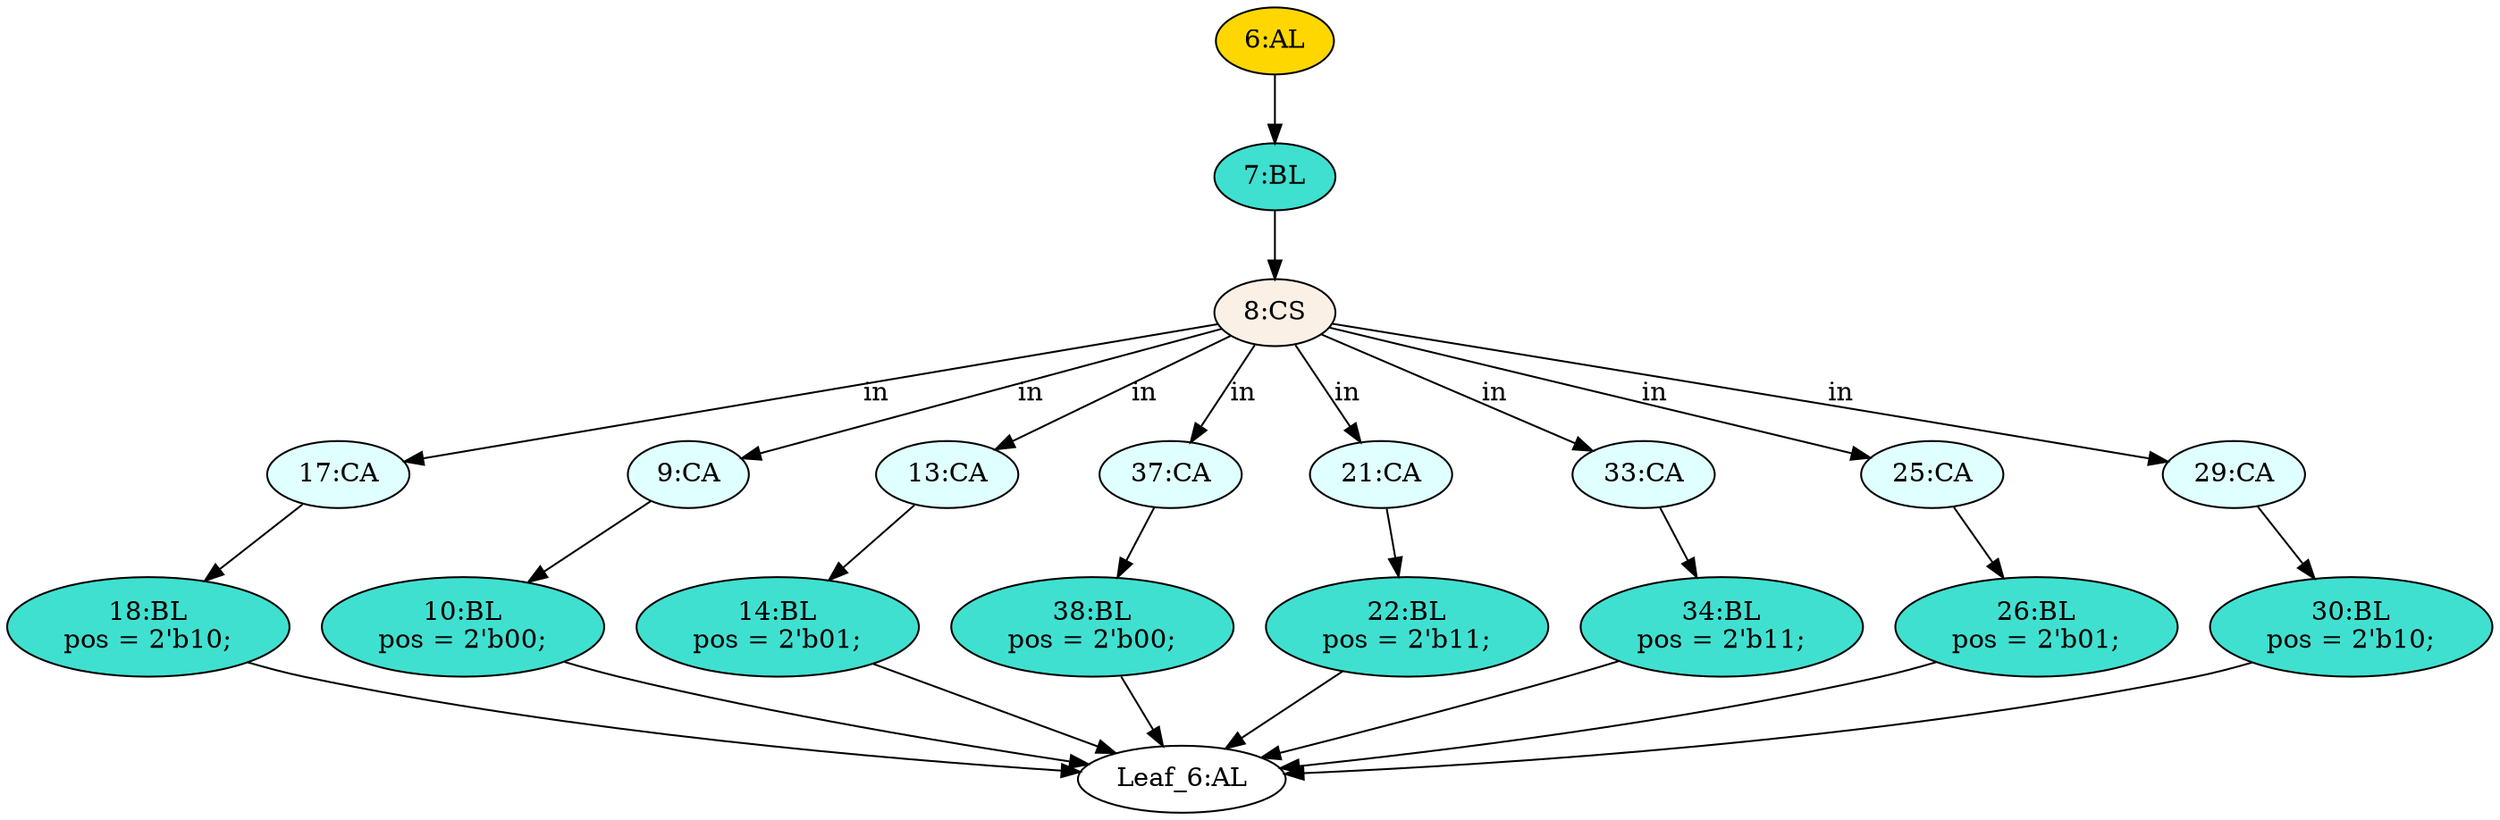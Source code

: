 strict digraph "compose( ,  )" {
	node [label="\N"];
	"17:CA"	[ast="<pyverilog.vparser.ast.Case object at 0x7f3d4e74eed0>",
		fillcolor=lightcyan,
		label="17:CA",
		statements="[]",
		style=filled,
		typ=Case];
	"18:BL"	[ast="<pyverilog.vparser.ast.Block object at 0x7f3d4e74ec10>",
		fillcolor=turquoise,
		label="18:BL
pos = 2'b10;",
		statements="[<pyverilog.vparser.ast.BlockingSubstitution object at 0x7f3d4e74e510>]",
		style=filled,
		typ=Block];
	"17:CA" -> "18:BL"	[cond="[]",
		lineno=None];
	"22:BL"	[ast="<pyverilog.vparser.ast.Block object at 0x7f3d4e7bd650>",
		fillcolor=turquoise,
		label="22:BL
pos = 2'b11;",
		statements="[<pyverilog.vparser.ast.BlockingSubstitution object at 0x7f3d4e7bd510>]",
		style=filled,
		typ=Block];
	"Leaf_6:AL"	[def_var="['pos']",
		label="Leaf_6:AL"];
	"22:BL" -> "Leaf_6:AL"	[cond="[]",
		lineno=None];
	"18:BL" -> "Leaf_6:AL"	[cond="[]",
		lineno=None];
	"38:BL"	[ast="<pyverilog.vparser.ast.Block object at 0x7f3d4e658690>",
		fillcolor=turquoise,
		label="38:BL
pos = 2'b00;",
		statements="[<pyverilog.vparser.ast.BlockingSubstitution object at 0x7f3d4e658950>]",
		style=filled,
		typ=Block];
	"38:BL" -> "Leaf_6:AL"	[cond="[]",
		lineno=None];
	"6:AL"	[ast="<pyverilog.vparser.ast.Always object at 0x7f3d4ea75110>",
		clk_sens=False,
		fillcolor=gold,
		label="6:AL",
		sens="[]",
		statements="[]",
		style=filled,
		typ=Always,
		use_var="['in']"];
	"7:BL"	[ast="<pyverilog.vparser.ast.Block object at 0x7f3d4e7aa090>",
		fillcolor=turquoise,
		label="7:BL",
		statements="[]",
		style=filled,
		typ=Block];
	"6:AL" -> "7:BL"	[cond="[]",
		lineno=None];
	"9:CA"	[ast="<pyverilog.vparser.ast.Case object at 0x7f3d4e743690>",
		fillcolor=lightcyan,
		label="9:CA",
		statements="[]",
		style=filled,
		typ=Case];
	"10:BL"	[ast="<pyverilog.vparser.ast.Block object at 0x7f3d4ea756d0>",
		fillcolor=turquoise,
		label="10:BL
pos = 2'b00;",
		statements="[<pyverilog.vparser.ast.BlockingSubstitution object at 0x7f3d4e756790>]",
		style=filled,
		typ=Block];
	"9:CA" -> "10:BL"	[cond="[]",
		lineno=None];
	"34:BL"	[ast="<pyverilog.vparser.ast.Block object at 0x7f3d4ea608d0>",
		fillcolor=turquoise,
		label="34:BL
pos = 2'b11;",
		statements="[<pyverilog.vparser.ast.BlockingSubstitution object at 0x7f3d4ea60d50>]",
		style=filled,
		typ=Block];
	"34:BL" -> "Leaf_6:AL"	[cond="[]",
		lineno=None];
	"13:CA"	[ast="<pyverilog.vparser.ast.Case object at 0x7f3d4e7a3150>",
		fillcolor=lightcyan,
		label="13:CA",
		statements="[]",
		style=filled,
		typ=Case];
	"14:BL"	[ast="<pyverilog.vparser.ast.Block object at 0x7f3d4e7a3e50>",
		fillcolor=turquoise,
		label="14:BL
pos = 2'b01;",
		statements="[<pyverilog.vparser.ast.BlockingSubstitution object at 0x7f3d4e7a3650>]",
		style=filled,
		typ=Block];
	"13:CA" -> "14:BL"	[cond="[]",
		lineno=None];
	"26:BL"	[ast="<pyverilog.vparser.ast.Block object at 0x7f3d4e7a6190>",
		fillcolor=turquoise,
		label="26:BL
pos = 2'b01;",
		statements="[<pyverilog.vparser.ast.BlockingSubstitution object at 0x7f3d4e7a6490>]",
		style=filled,
		typ=Block];
	"26:BL" -> "Leaf_6:AL"	[cond="[]",
		lineno=None];
	"37:CA"	[ast="<pyverilog.vparser.ast.Case object at 0x7f3d4e658310>",
		fillcolor=lightcyan,
		label="37:CA",
		statements="[]",
		style=filled,
		typ=Case];
	"37:CA" -> "38:BL"	[cond="[]",
		lineno=None];
	"14:BL" -> "Leaf_6:AL"	[cond="[]",
		lineno=None];
	"8:CS"	[ast="<pyverilog.vparser.ast.CaseStatement object at 0x7f3d4e7c6550>",
		fillcolor=linen,
		label="8:CS",
		statements="[]",
		style=filled,
		typ=CaseStatement];
	"8:CS" -> "17:CA"	[cond="['in']",
		label=in,
		lineno=8];
	"8:CS" -> "9:CA"	[cond="['in']",
		label=in,
		lineno=8];
	"8:CS" -> "13:CA"	[cond="['in']",
		label=in,
		lineno=8];
	"8:CS" -> "37:CA"	[cond="['in']",
		label=in,
		lineno=8];
	"21:CA"	[ast="<pyverilog.vparser.ast.Case object at 0x7f3d4e7b1690>",
		fillcolor=lightcyan,
		label="21:CA",
		statements="[]",
		style=filled,
		typ=Case];
	"8:CS" -> "21:CA"	[cond="['in']",
		label=in,
		lineno=8];
	"33:CA"	[ast="<pyverilog.vparser.ast.Case object at 0x7f3d4ea60fd0>",
		fillcolor=lightcyan,
		label="33:CA",
		statements="[]",
		style=filled,
		typ=Case];
	"8:CS" -> "33:CA"	[cond="['in']",
		label=in,
		lineno=8];
	"25:CA"	[ast="<pyverilog.vparser.ast.Case object at 0x7f3d4e7a6790>",
		fillcolor=lightcyan,
		label="25:CA",
		statements="[]",
		style=filled,
		typ=Case];
	"8:CS" -> "25:CA"	[cond="['in']",
		label=in,
		lineno=8];
	"29:CA"	[ast="<pyverilog.vparser.ast.Case object at 0x7f3d4e7a62d0>",
		fillcolor=lightcyan,
		label="29:CA",
		statements="[]",
		style=filled,
		typ=Case];
	"8:CS" -> "29:CA"	[cond="['in']",
		label=in,
		lineno=8];
	"30:BL"	[ast="<pyverilog.vparser.ast.Block object at 0x7f3d4ffbd490>",
		fillcolor=turquoise,
		label="30:BL
pos = 2'b10;",
		statements="[<pyverilog.vparser.ast.BlockingSubstitution object at 0x7f3d4eb1ee10>]",
		style=filled,
		typ=Block];
	"30:BL" -> "Leaf_6:AL"	[cond="[]",
		lineno=None];
	"21:CA" -> "22:BL"	[cond="[]",
		lineno=None];
	"33:CA" -> "34:BL"	[cond="[]",
		lineno=None];
	"25:CA" -> "26:BL"	[cond="[]",
		lineno=None];
	"29:CA" -> "30:BL"	[cond="[]",
		lineno=None];
	"10:BL" -> "Leaf_6:AL"	[cond="[]",
		lineno=None];
	"7:BL" -> "8:CS"	[cond="[]",
		lineno=None];
}
